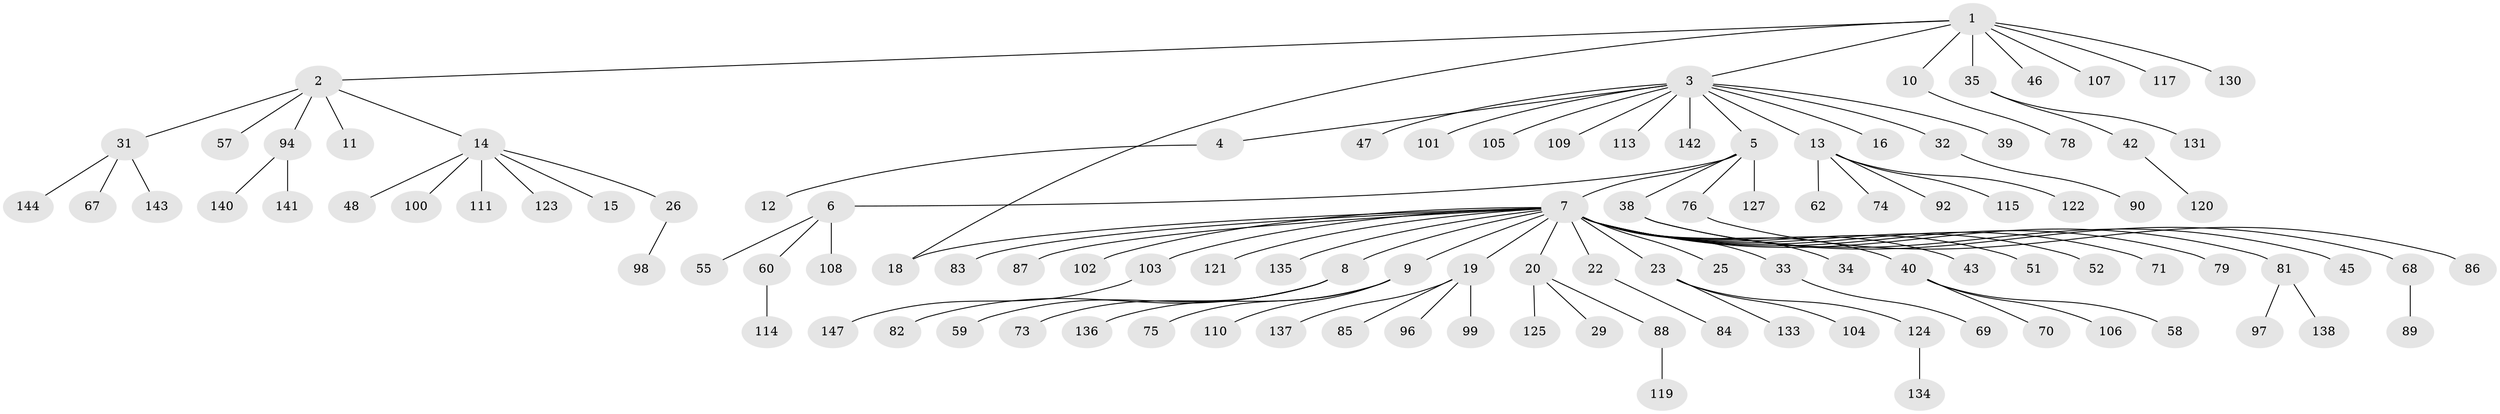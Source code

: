 // original degree distribution, {9: 0.006802721088435374, 7: 0.006802721088435374, 14: 0.006802721088435374, 3: 0.061224489795918366, 6: 0.006802721088435374, 5: 0.047619047619047616, 22: 0.006802721088435374, 4: 0.034013605442176874, 1: 0.6394557823129252, 2: 0.17687074829931973, 8: 0.006802721088435374}
// Generated by graph-tools (version 1.1) at 2025/41/03/06/25 10:41:48]
// undirected, 111 vertices, 111 edges
graph export_dot {
graph [start="1"]
  node [color=gray90,style=filled];
  1 [super="+66"];
  2 [super="+53"];
  3 [super="+116"];
  4 [super="+128"];
  5 [super="+44"];
  6 [super="+30"];
  7 [super="+21"];
  8 [super="+36"];
  9 [super="+17"];
  10 [super="+64"];
  11;
  12 [super="+24"];
  13 [super="+28"];
  14 [super="+63"];
  15;
  16;
  18 [super="+37"];
  19 [super="+132"];
  20 [super="+49"];
  22 [super="+56"];
  23 [super="+27"];
  25 [super="+91"];
  26 [super="+50"];
  29;
  31 [super="+139"];
  32 [super="+77"];
  33;
  34;
  35;
  38 [super="+54"];
  39;
  40 [super="+41"];
  42 [super="+129"];
  43;
  45;
  46 [super="+72"];
  47 [super="+80"];
  48;
  51;
  52;
  55;
  57;
  58 [super="+61"];
  59;
  60 [super="+65"];
  62 [super="+93"];
  67;
  68 [super="+112"];
  69;
  70;
  71;
  73;
  74;
  75;
  76;
  78;
  79;
  81;
  82;
  83;
  84;
  85;
  86;
  87;
  88 [super="+95"];
  89;
  90;
  92;
  94 [super="+146"];
  96;
  97;
  98;
  99 [super="+126"];
  100;
  101;
  102;
  103;
  104;
  105;
  106;
  107;
  108 [super="+118"];
  109;
  110;
  111;
  113;
  114;
  115;
  117;
  119;
  120;
  121;
  122;
  123;
  124;
  125;
  127;
  130;
  131;
  133;
  134;
  135;
  136;
  137;
  138 [super="+145"];
  140;
  141;
  142;
  143;
  144;
  147;
  1 -- 2;
  1 -- 3;
  1 -- 10;
  1 -- 18;
  1 -- 35;
  1 -- 46;
  1 -- 107;
  1 -- 117;
  1 -- 130;
  2 -- 11;
  2 -- 14;
  2 -- 31;
  2 -- 57;
  2 -- 94;
  3 -- 4;
  3 -- 5;
  3 -- 13;
  3 -- 16;
  3 -- 32;
  3 -- 39;
  3 -- 47;
  3 -- 101;
  3 -- 105;
  3 -- 109;
  3 -- 113;
  3 -- 142;
  4 -- 12;
  5 -- 6;
  5 -- 7;
  5 -- 38;
  5 -- 127;
  5 -- 76;
  6 -- 55;
  6 -- 60;
  6 -- 108;
  7 -- 8;
  7 -- 9;
  7 -- 18;
  7 -- 19;
  7 -- 20;
  7 -- 22;
  7 -- 23;
  7 -- 25;
  7 -- 34;
  7 -- 40;
  7 -- 43;
  7 -- 51;
  7 -- 71;
  7 -- 79;
  7 -- 81;
  7 -- 83;
  7 -- 87;
  7 -- 102;
  7 -- 103;
  7 -- 135;
  7 -- 33;
  7 -- 52;
  7 -- 121;
  8 -- 73;
  8 -- 82;
  8 -- 59;
  9 -- 75;
  9 -- 110;
  9 -- 136;
  10 -- 78;
  13 -- 62;
  13 -- 74;
  13 -- 122;
  13 -- 115;
  13 -- 92;
  14 -- 15;
  14 -- 26;
  14 -- 48;
  14 -- 100;
  14 -- 111;
  14 -- 123;
  19 -- 85;
  19 -- 96;
  19 -- 99;
  19 -- 137;
  20 -- 29;
  20 -- 125;
  20 -- 88;
  22 -- 84;
  23 -- 104;
  23 -- 124;
  23 -- 133;
  26 -- 98;
  31 -- 67;
  31 -- 143;
  31 -- 144;
  32 -- 90;
  33 -- 69;
  35 -- 42;
  35 -- 131;
  38 -- 45;
  38 -- 68;
  40 -- 58;
  40 -- 70;
  40 -- 106;
  42 -- 120;
  60 -- 114;
  68 -- 89;
  76 -- 86;
  81 -- 97;
  81 -- 138;
  88 -- 119;
  94 -- 140;
  94 -- 141;
  103 -- 147;
  124 -- 134;
}
